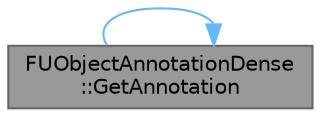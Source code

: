digraph "FUObjectAnnotationDense::GetAnnotation"
{
 // INTERACTIVE_SVG=YES
 // LATEX_PDF_SIZE
  bgcolor="transparent";
  edge [fontname=Helvetica,fontsize=10,labelfontname=Helvetica,labelfontsize=10];
  node [fontname=Helvetica,fontsize=10,shape=box,height=0.2,width=0.4];
  rankdir="RL";
  Node1 [id="Node000001",label="FUObjectAnnotationDense\l::GetAnnotation",height=0.2,width=0.4,color="gray40", fillcolor="grey60", style="filled", fontcolor="black",tooltip="Return the annotation associated with a uobject."];
  Node1 -> Node1 [id="edge1_Node000001_Node000001",dir="back",color="steelblue1",style="solid",tooltip=" "];
}
